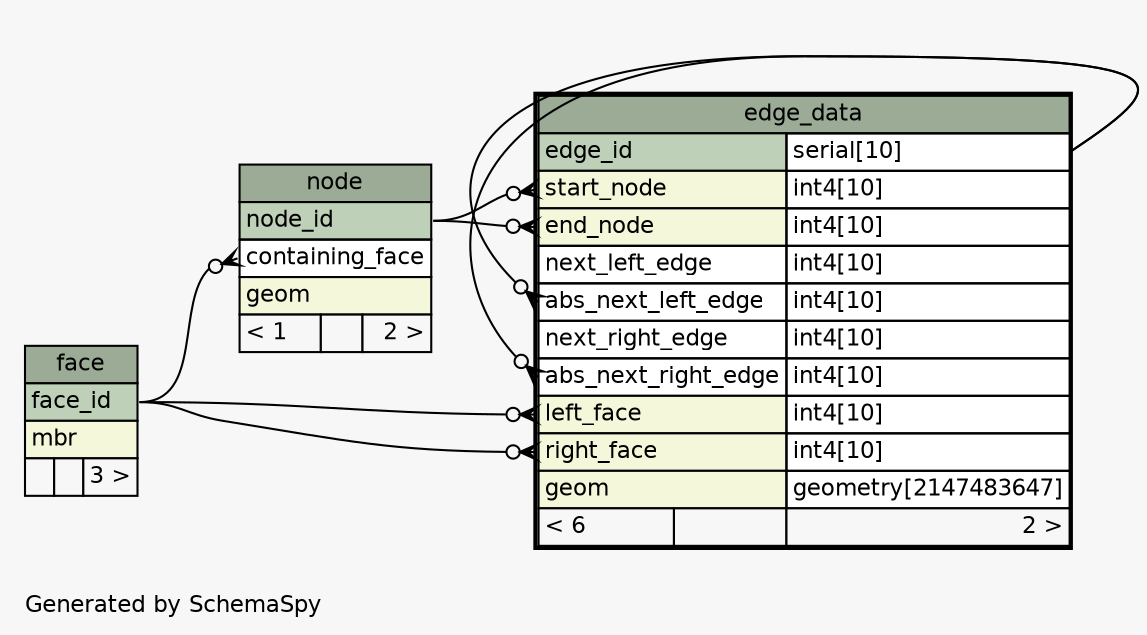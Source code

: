 // dot 2.38.0 on Mac OS X 10.10.1
// SchemaSpy rev 590
digraph "oneDegreeRelationshipsDiagram" {
  graph [
    rankdir="RL"
    bgcolor="#f7f7f7"
    label="\nGenerated by SchemaSpy"
    labeljust="l"
    nodesep="0.18"
    ranksep="0.46"
    fontname="Helvetica"
    fontsize="11"
  ];
  node [
    fontname="Helvetica"
    fontsize="11"
    shape="plaintext"
  ];
  edge [
    arrowsize="0.8"
  ];
  "edge_data":"abs_next_left_edge":w -> "edge_data":"edge_id.type":e [arrowhead=none dir=back arrowtail=crowodot];
  "edge_data":"abs_next_right_edge":w -> "edge_data":"edge_id.type":e [arrowhead=none dir=back arrowtail=crowodot];
  "edge_data":"end_node":w -> "node":"node_id":e [arrowhead=none dir=back arrowtail=crowodot];
  "edge_data":"left_face":w -> "face":"face_id":e [arrowhead=none dir=back arrowtail=crowodot];
  "edge_data":"right_face":w -> "face":"face_id":e [arrowhead=none dir=back arrowtail=crowodot];
  "edge_data":"start_node":w -> "node":"node_id":e [arrowhead=none dir=back arrowtail=crowodot];
  "node":"containing_face":w -> "face":"face_id":e [arrowhead=none dir=back arrowtail=crowodot];
  "edge_data" [
    label=<
    <TABLE BORDER="2" CELLBORDER="1" CELLSPACING="0" BGCOLOR="#ffffff">
      <TR><TD COLSPAN="3" BGCOLOR="#9bab96" ALIGN="CENTER">edge_data</TD></TR>
      <TR><TD PORT="edge_id" COLSPAN="2" BGCOLOR="#bed1b8" ALIGN="LEFT">edge_id</TD><TD PORT="edge_id.type" ALIGN="LEFT">serial[10]</TD></TR>
      <TR><TD PORT="start_node" COLSPAN="2" BGCOLOR="#f4f7da" ALIGN="LEFT">start_node</TD><TD PORT="start_node.type" ALIGN="LEFT">int4[10]</TD></TR>
      <TR><TD PORT="end_node" COLSPAN="2" BGCOLOR="#f4f7da" ALIGN="LEFT">end_node</TD><TD PORT="end_node.type" ALIGN="LEFT">int4[10]</TD></TR>
      <TR><TD PORT="next_left_edge" COLSPAN="2" ALIGN="LEFT">next_left_edge</TD><TD PORT="next_left_edge.type" ALIGN="LEFT">int4[10]</TD></TR>
      <TR><TD PORT="abs_next_left_edge" COLSPAN="2" ALIGN="LEFT">abs_next_left_edge</TD><TD PORT="abs_next_left_edge.type" ALIGN="LEFT">int4[10]</TD></TR>
      <TR><TD PORT="next_right_edge" COLSPAN="2" ALIGN="LEFT">next_right_edge</TD><TD PORT="next_right_edge.type" ALIGN="LEFT">int4[10]</TD></TR>
      <TR><TD PORT="abs_next_right_edge" COLSPAN="2" ALIGN="LEFT">abs_next_right_edge</TD><TD PORT="abs_next_right_edge.type" ALIGN="LEFT">int4[10]</TD></TR>
      <TR><TD PORT="left_face" COLSPAN="2" BGCOLOR="#f4f7da" ALIGN="LEFT">left_face</TD><TD PORT="left_face.type" ALIGN="LEFT">int4[10]</TD></TR>
      <TR><TD PORT="right_face" COLSPAN="2" BGCOLOR="#f4f7da" ALIGN="LEFT">right_face</TD><TD PORT="right_face.type" ALIGN="LEFT">int4[10]</TD></TR>
      <TR><TD PORT="geom" COLSPAN="2" BGCOLOR="#f4f7da" ALIGN="LEFT">geom</TD><TD PORT="geom.type" ALIGN="LEFT">geometry[2147483647]</TD></TR>
      <TR><TD ALIGN="LEFT" BGCOLOR="#f7f7f7">&lt; 6</TD><TD ALIGN="RIGHT" BGCOLOR="#f7f7f7">  </TD><TD ALIGN="RIGHT" BGCOLOR="#f7f7f7">2 &gt;</TD></TR>
    </TABLE>>
    URL="edge_data.html"
    tooltip="edge_data"
  ];
  "face" [
    label=<
    <TABLE BORDER="0" CELLBORDER="1" CELLSPACING="0" BGCOLOR="#ffffff">
      <TR><TD COLSPAN="3" BGCOLOR="#9bab96" ALIGN="CENTER">face</TD></TR>
      <TR><TD PORT="face_id" COLSPAN="3" BGCOLOR="#bed1b8" ALIGN="LEFT">face_id</TD></TR>
      <TR><TD PORT="mbr" COLSPAN="3" BGCOLOR="#f4f7da" ALIGN="LEFT">mbr</TD></TR>
      <TR><TD ALIGN="LEFT" BGCOLOR="#f7f7f7">  </TD><TD ALIGN="RIGHT" BGCOLOR="#f7f7f7">  </TD><TD ALIGN="RIGHT" BGCOLOR="#f7f7f7">3 &gt;</TD></TR>
    </TABLE>>
    URL="face.html"
    tooltip="face"
  ];
  "node" [
    label=<
    <TABLE BORDER="0" CELLBORDER="1" CELLSPACING="0" BGCOLOR="#ffffff">
      <TR><TD COLSPAN="3" BGCOLOR="#9bab96" ALIGN="CENTER">node</TD></TR>
      <TR><TD PORT="node_id" COLSPAN="3" BGCOLOR="#bed1b8" ALIGN="LEFT">node_id</TD></TR>
      <TR><TD PORT="containing_face" COLSPAN="3" ALIGN="LEFT">containing_face</TD></TR>
      <TR><TD PORT="geom" COLSPAN="3" BGCOLOR="#f4f7da" ALIGN="LEFT">geom</TD></TR>
      <TR><TD ALIGN="LEFT" BGCOLOR="#f7f7f7">&lt; 1</TD><TD ALIGN="RIGHT" BGCOLOR="#f7f7f7">  </TD><TD ALIGN="RIGHT" BGCOLOR="#f7f7f7">2 &gt;</TD></TR>
    </TABLE>>
    URL="node.html"
    tooltip="node"
  ];
}
